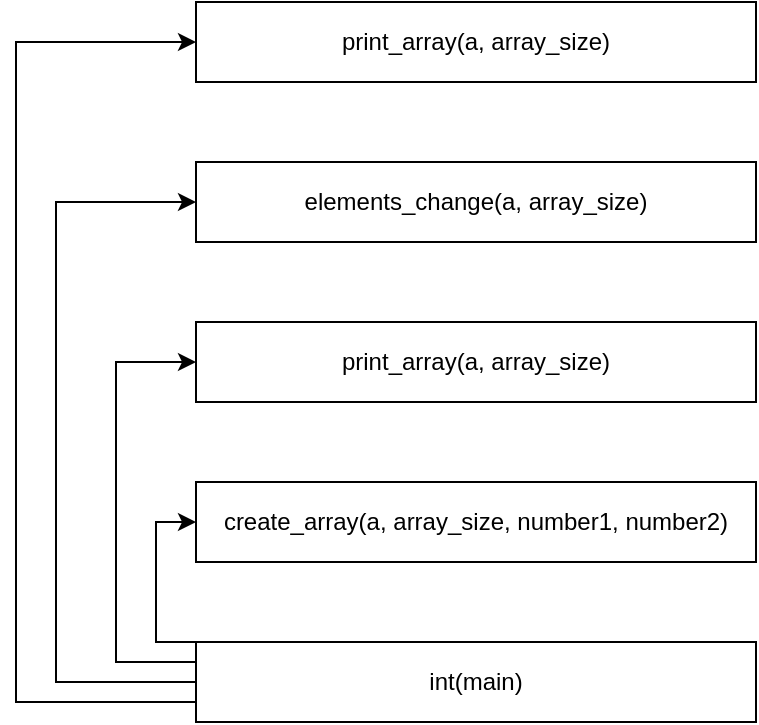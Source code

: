 <mxfile version="15.8.2" type="device"><diagram id="HzWCCXmxDhoHm-WGquLX" name="Page-1"><mxGraphModel dx="865" dy="1625" grid="1" gridSize="10" guides="1" tooltips="1" connect="1" arrows="1" fold="1" page="1" pageScale="1" pageWidth="827" pageHeight="1169" math="0" shadow="0"><root><mxCell id="0"/><mxCell id="1" parent="0"/><mxCell id="_Kn8Kd3ifJZ88EmRLyoH-1" style="edgeStyle=orthogonalEdgeStyle;rounded=0;orthogonalLoop=1;jettySize=auto;html=1;exitX=0;exitY=0;exitDx=0;exitDy=0;entryX=0;entryY=0.5;entryDx=0;entryDy=0;" edge="1" parent="1" source="_Kn8Kd3ifJZ88EmRLyoH-2" target="_Kn8Kd3ifJZ88EmRLyoH-3"><mxGeometry relative="1" as="geometry"><Array as="points"><mxPoint x="240" y="280"/><mxPoint x="240" y="220"/></Array></mxGeometry></mxCell><mxCell id="_Kn8Kd3ifJZ88EmRLyoH-2" value="int(main)" style="rounded=0;whiteSpace=wrap;html=1;" vertex="1" parent="1"><mxGeometry x="260" y="280" width="280" height="40" as="geometry"/></mxCell><mxCell id="_Kn8Kd3ifJZ88EmRLyoH-3" value="create_array(a, array_size, number1, number2)" style="rounded=0;whiteSpace=wrap;html=1;" vertex="1" parent="1"><mxGeometry x="260" y="200" width="280" height="40" as="geometry"/></mxCell><mxCell id="_Kn8Kd3ifJZ88EmRLyoH-4" value="print_array(a, array_size)" style="rounded=0;whiteSpace=wrap;html=1;" vertex="1" parent="1"><mxGeometry x="260" y="120" width="280" height="40" as="geometry"/></mxCell><mxCell id="_Kn8Kd3ifJZ88EmRLyoH-7" value="elements_change(a, array_size)" style="rounded=0;whiteSpace=wrap;html=1;" vertex="1" parent="1"><mxGeometry x="260" y="40" width="280" height="40" as="geometry"/></mxCell><mxCell id="_Kn8Kd3ifJZ88EmRLyoH-8" value="print_array(a, array_size)" style="rounded=0;whiteSpace=wrap;html=1;" vertex="1" parent="1"><mxGeometry x="260" y="-40" width="280" height="40" as="geometry"/></mxCell><mxCell id="_Kn8Kd3ifJZ88EmRLyoH-9" style="edgeStyle=orthogonalEdgeStyle;rounded=0;orthogonalLoop=1;jettySize=auto;html=1;exitX=0;exitY=0.25;exitDx=0;exitDy=0;entryX=0;entryY=0.5;entryDx=0;entryDy=0;" edge="1" parent="1" source="_Kn8Kd3ifJZ88EmRLyoH-2" target="_Kn8Kd3ifJZ88EmRLyoH-4"><mxGeometry relative="1" as="geometry"><mxPoint x="270" y="310" as="sourcePoint"/><mxPoint x="270" y="230" as="targetPoint"/><Array as="points"><mxPoint x="220" y="290"/><mxPoint x="220" y="140"/></Array></mxGeometry></mxCell><mxCell id="_Kn8Kd3ifJZ88EmRLyoH-12" style="edgeStyle=orthogonalEdgeStyle;rounded=0;orthogonalLoop=1;jettySize=auto;html=1;exitX=0;exitY=0.5;exitDx=0;exitDy=0;entryX=0;entryY=0.5;entryDx=0;entryDy=0;" edge="1" parent="1" source="_Kn8Kd3ifJZ88EmRLyoH-2" target="_Kn8Kd3ifJZ88EmRLyoH-7"><mxGeometry relative="1" as="geometry"><mxPoint x="270" y="310" as="sourcePoint"/><mxPoint x="270" y="-10" as="targetPoint"/><Array as="points"><mxPoint x="190" y="300"/><mxPoint x="190" y="60"/></Array></mxGeometry></mxCell><mxCell id="_Kn8Kd3ifJZ88EmRLyoH-13" style="edgeStyle=orthogonalEdgeStyle;rounded=0;orthogonalLoop=1;jettySize=auto;html=1;exitX=0;exitY=0.75;exitDx=0;exitDy=0;entryX=0;entryY=0.5;entryDx=0;entryDy=0;" edge="1" parent="1" source="_Kn8Kd3ifJZ88EmRLyoH-2" target="_Kn8Kd3ifJZ88EmRLyoH-8"><mxGeometry relative="1" as="geometry"><mxPoint x="270" y="310" as="sourcePoint"/><mxPoint x="270" y="-90" as="targetPoint"/><Array as="points"><mxPoint x="170" y="310"/><mxPoint x="170" y="-20"/></Array></mxGeometry></mxCell></root></mxGraphModel></diagram></mxfile>